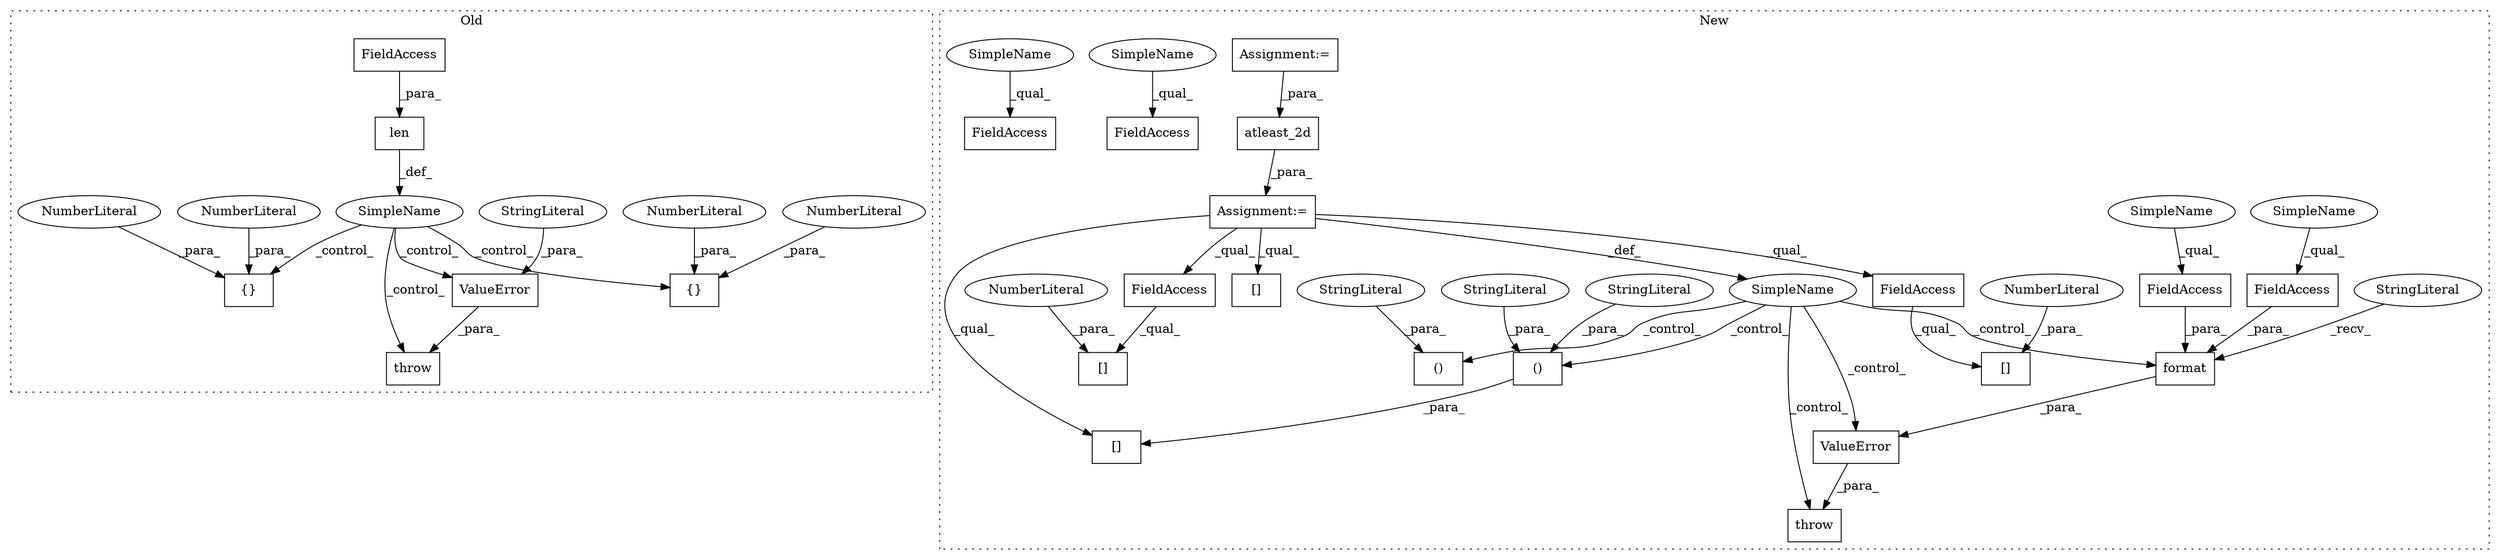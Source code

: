 digraph G {
subgraph cluster0 {
1 [label="ValueError" a="32" s="2201,2242" l="11,1" shape="box"];
3 [label="throw" a="53" s="2195" l="6" shape="box"];
7 [label="StringLiteral" a="45" s="2212" l="30" shape="ellipse"];
22 [label="SimpleName" a="42" s="" l="" shape="ellipse"];
23 [label="{}" a="4" s="1574,1578" l="1,1" shape="box"];
24 [label="NumberLiteral" a="34" s="1575" l="1" shape="ellipse"];
25 [label="{}" a="4" s="1944,1948" l="1,1" shape="box"];
26 [label="NumberLiteral" a="34" s="1577" l="1" shape="ellipse"];
27 [label="NumberLiteral" a="34" s="1945" l="1" shape="ellipse"];
31 [label="len" a="32" s="1513,1518" l="4,1" shape="box"];
33 [label="FieldAccess" a="22" s="1517" l="1" shape="box"];
37 [label="NumberLiteral" a="34" s="1947" l="1" shape="ellipse"];
label = "Old";
style="dotted";
}
subgraph cluster1 {
2 [label="format" a="32" s="3466,3512" l="7,1" shape="box"];
4 [label="StringLiteral" a="45" s="3415" l="50" shape="ellipse"];
5 [label="throw" a="53" s="3398" l="6" shape="box"];
6 [label="ValueError" a="32" s="3404,3513" l="11,1" shape="box"];
8 [label="FieldAccess" a="22" s="3505" l="7" shape="box"];
9 [label="FieldAccess" a="22" s="3485" l="7" shape="box"];
10 [label="SimpleName" a="42" s="" l="" shape="ellipse"];
11 [label="Assignment:=" a="7" s="2437" l="1" shape="box"];
12 [label="[]" a="2" s="2603,2612" l="8,1" shape="box"];
13 [label="FieldAccess" a="22" s="2625" l="7" shape="box"];
14 [label="FieldAccess" a="22" s="2603" l="7" shape="box"];
15 [label="[]" a="2" s="2644,2653" l="8,1" shape="box"];
16 [label="NumberLiteral" a="34" s="2652" l="1" shape="ellipse"];
17 [label="()" a="106" s="3155" l="30" shape="box"];
18 [label="[]" a="2" s="3317,3373" l="9,2" shape="box"];
19 [label="()" a="106" s="3326" l="47" shape="box"];
20 [label="NumberLiteral" a="34" s="2611" l="1" shape="ellipse"];
21 [label="[]" a="2" s="3019,3028" l="8,1" shape="box"];
28 [label="StringLiteral" a="45" s="3357" l="16" shape="ellipse"];
29 [label="StringLiteral" a="45" s="3326" l="18" shape="ellipse"];
30 [label="StringLiteral" a="45" s="3169" l="16" shape="ellipse"];
32 [label="FieldAccess" a="22" s="2644" l="7" shape="box"];
34 [label="FieldAccess" a="22" s="3473" l="7" shape="box"];
35 [label="Assignment:=" a="7" s="2548" l="1" shape="box"];
36 [label="atleast_2d" a="32" s="2555,2567" l="11,1" shape="box"];
38 [label="SimpleName" a="42" s="2625" l="3" shape="ellipse"];
39 [label="SimpleName" a="42" s="3505" l="3" shape="ellipse"];
40 [label="SimpleName" a="42" s="3473" l="3" shape="ellipse"];
41 [label="SimpleName" a="42" s="3485" l="3" shape="ellipse"];
label = "New";
style="dotted";
}
1 -> 3 [label="_para_"];
2 -> 6 [label="_para_"];
4 -> 2 [label="_recv_"];
6 -> 5 [label="_para_"];
7 -> 1 [label="_para_"];
8 -> 2 [label="_para_"];
9 -> 2 [label="_para_"];
10 -> 17 [label="_control_"];
10 -> 2 [label="_control_"];
10 -> 5 [label="_control_"];
10 -> 19 [label="_control_"];
10 -> 6 [label="_control_"];
11 -> 36 [label="_para_"];
14 -> 12 [label="_qual_"];
16 -> 15 [label="_para_"];
19 -> 18 [label="_para_"];
20 -> 12 [label="_para_"];
22 -> 1 [label="_control_"];
22 -> 25 [label="_control_"];
22 -> 23 [label="_control_"];
22 -> 3 [label="_control_"];
24 -> 23 [label="_para_"];
26 -> 23 [label="_para_"];
27 -> 25 [label="_para_"];
28 -> 19 [label="_para_"];
29 -> 19 [label="_para_"];
30 -> 17 [label="_para_"];
31 -> 22 [label="_def_"];
32 -> 15 [label="_qual_"];
33 -> 31 [label="_para_"];
35 -> 14 [label="_qual_"];
35 -> 21 [label="_qual_"];
35 -> 18 [label="_qual_"];
35 -> 32 [label="_qual_"];
35 -> 10 [label="_def_"];
36 -> 35 [label="_para_"];
37 -> 25 [label="_para_"];
38 -> 13 [label="_qual_"];
39 -> 8 [label="_qual_"];
40 -> 34 [label="_qual_"];
41 -> 9 [label="_qual_"];
}